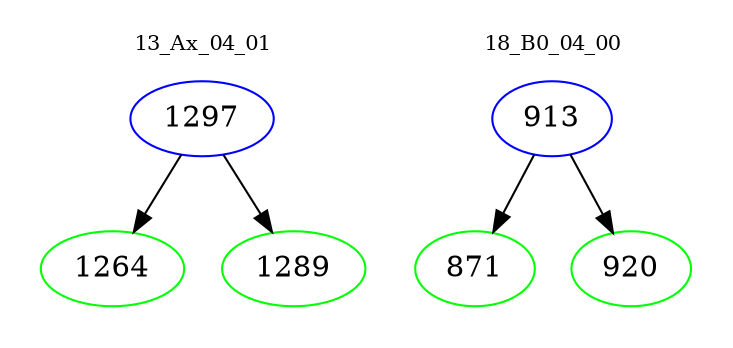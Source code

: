 digraph{
subgraph cluster_0 {
color = white
label = "13_Ax_04_01";
fontsize=10;
T0_1297 [label="1297", color="blue"]
T0_1297 -> T0_1264 [color="black"]
T0_1264 [label="1264", color="green"]
T0_1297 -> T0_1289 [color="black"]
T0_1289 [label="1289", color="green"]
}
subgraph cluster_1 {
color = white
label = "18_B0_04_00";
fontsize=10;
T1_913 [label="913", color="blue"]
T1_913 -> T1_871 [color="black"]
T1_871 [label="871", color="green"]
T1_913 -> T1_920 [color="black"]
T1_920 [label="920", color="green"]
}
}
